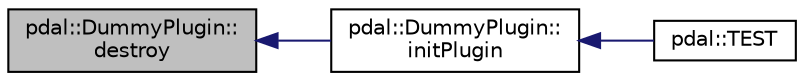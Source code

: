 digraph "pdal::DummyPlugin::destroy"
{
  edge [fontname="Helvetica",fontsize="10",labelfontname="Helvetica",labelfontsize="10"];
  node [fontname="Helvetica",fontsize="10",shape=record];
  rankdir="LR";
  Node1 [label="pdal::DummyPlugin::\ldestroy",height=0.2,width=0.4,color="black", fillcolor="grey75", style="filled", fontcolor="black"];
  Node1 -> Node2 [dir="back",color="midnightblue",fontsize="10",style="solid",fontname="Helvetica"];
  Node2 [label="pdal::DummyPlugin::\linitPlugin",height=0.2,width=0.4,color="black", fillcolor="white", style="filled",URL="$structpdal_1_1DummyPlugin.html#ac310487b5dd975c005a74734546c5c9c"];
  Node2 -> Node3 [dir="back",color="midnightblue",fontsize="10",style="solid",fontname="Helvetica"];
  Node3 [label="pdal::TEST",height=0.2,width=0.4,color="black", fillcolor="white", style="filled",URL="$namespacepdal.html#a20984fb7c02dd5b14b6a6922aadd5f84"];
}

